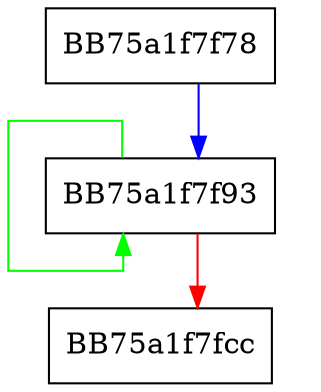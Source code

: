 digraph luaL_openlibs {
  node [shape="box"];
  graph [splines=ortho];
  BB75a1f7f78 -> BB75a1f7f93 [color="blue"];
  BB75a1f7f93 -> BB75a1f7f93 [color="green"];
  BB75a1f7f93 -> BB75a1f7fcc [color="red"];
}